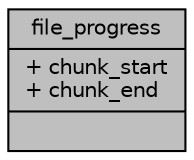digraph "file_progress"
{
 // INTERACTIVE_SVG=YES
  edge [fontname="Helvetica",fontsize="10",labelfontname="Helvetica",labelfontsize="10"];
  node [fontname="Helvetica",fontsize="10",shape=record];
  Node1 [label="{file_progress\n|+ chunk_start\l+ chunk_end\l|}",height=0.2,width=0.4,color="black", fillcolor="grey75", style="filled", fontcolor="black"];
}
